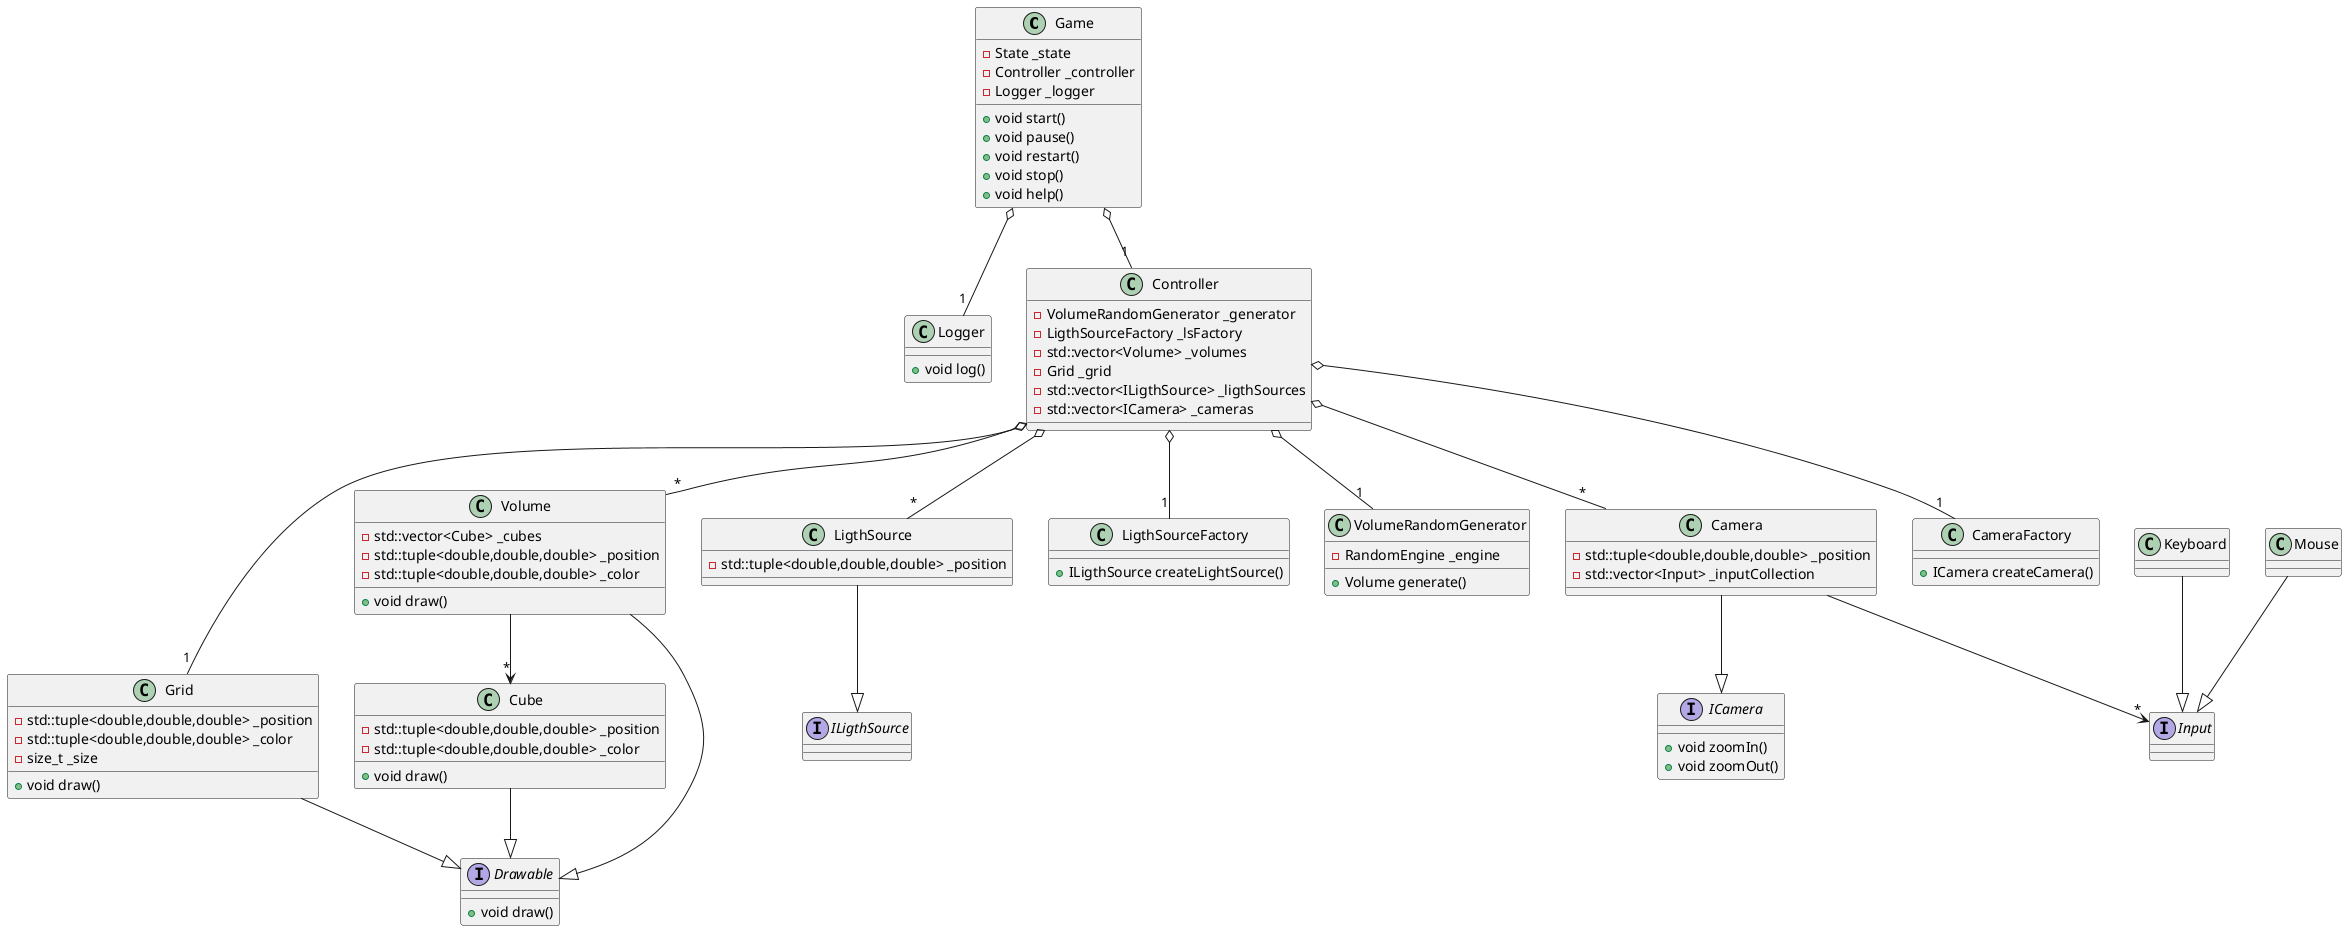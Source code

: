 @startuml 3dTetris

class Game {
    +void start()
    +void pause()
    +void restart()
    +void stop()
    +void help()
    -State _state
    -Controller _controller
    -Logger _logger
}

class Logger {
    +void log()
}

class Grid {
    +void draw()
    -std::tuple<double,double,double> _position
    -std::tuple<double,double,double> _color
    -size_t _size
}

class Volume {
    +void draw()
    -std::vector<Cube> _cubes
    -std::tuple<double,double,double> _position
    -std::tuple<double,double,double> _color
}

class Cube {
    +void draw()
    -std::tuple<double,double,double> _position
    -std::tuple<double,double,double> _color
}

class Controller {
    -VolumeRandomGenerator _generator
    -LigthSourceFactory _lsFactory
    -std::vector<Volume> _volumes
    -Grid _grid
    -std::vector<ILigthSource> _ligthSources
    -std::vector<ICamera> _cameras
}

interface ILigthSource

class LigthSource {
    -std::tuple<double,double,double> _position
}

class LigthSourceFactory {
    +ILigthSource createLightSource()
}

class VolumeRandomGenerator {
    +Volume generate()
    -RandomEngine _engine
}

interface ICamera {
    +void zoomIn()
    +void zoomOut()
}

class Camera {
    -std::tuple<double,double,double> _position
    -std::vector<Input> _inputCollection
}

class CameraFactory {
    +ICamera createCamera()
}

class Keyboard
class Mouse

interface Input

interface Drawable {
    +void draw()
}

Game o-- "1" Controller
Game o-- "1" Logger
Controller o-- "1" LigthSourceFactory
Controller o-- "1" CameraFactory
Controller o-- "1" VolumeRandomGenerator
Controller o-- "1" Grid
Controller o-- "*" Volume
Controller o-- "*" LigthSource
Controller o-- "*" Camera
Volume --> "*" Cube
Camera --> "*" Input

Grid --|> Drawable
Volume --|> Drawable
Cube --|> Drawable
Keyboard --|> Input
Mouse --|> Input
LigthSource --|> ILigthSource
Camera --|> ICamera

@enduml